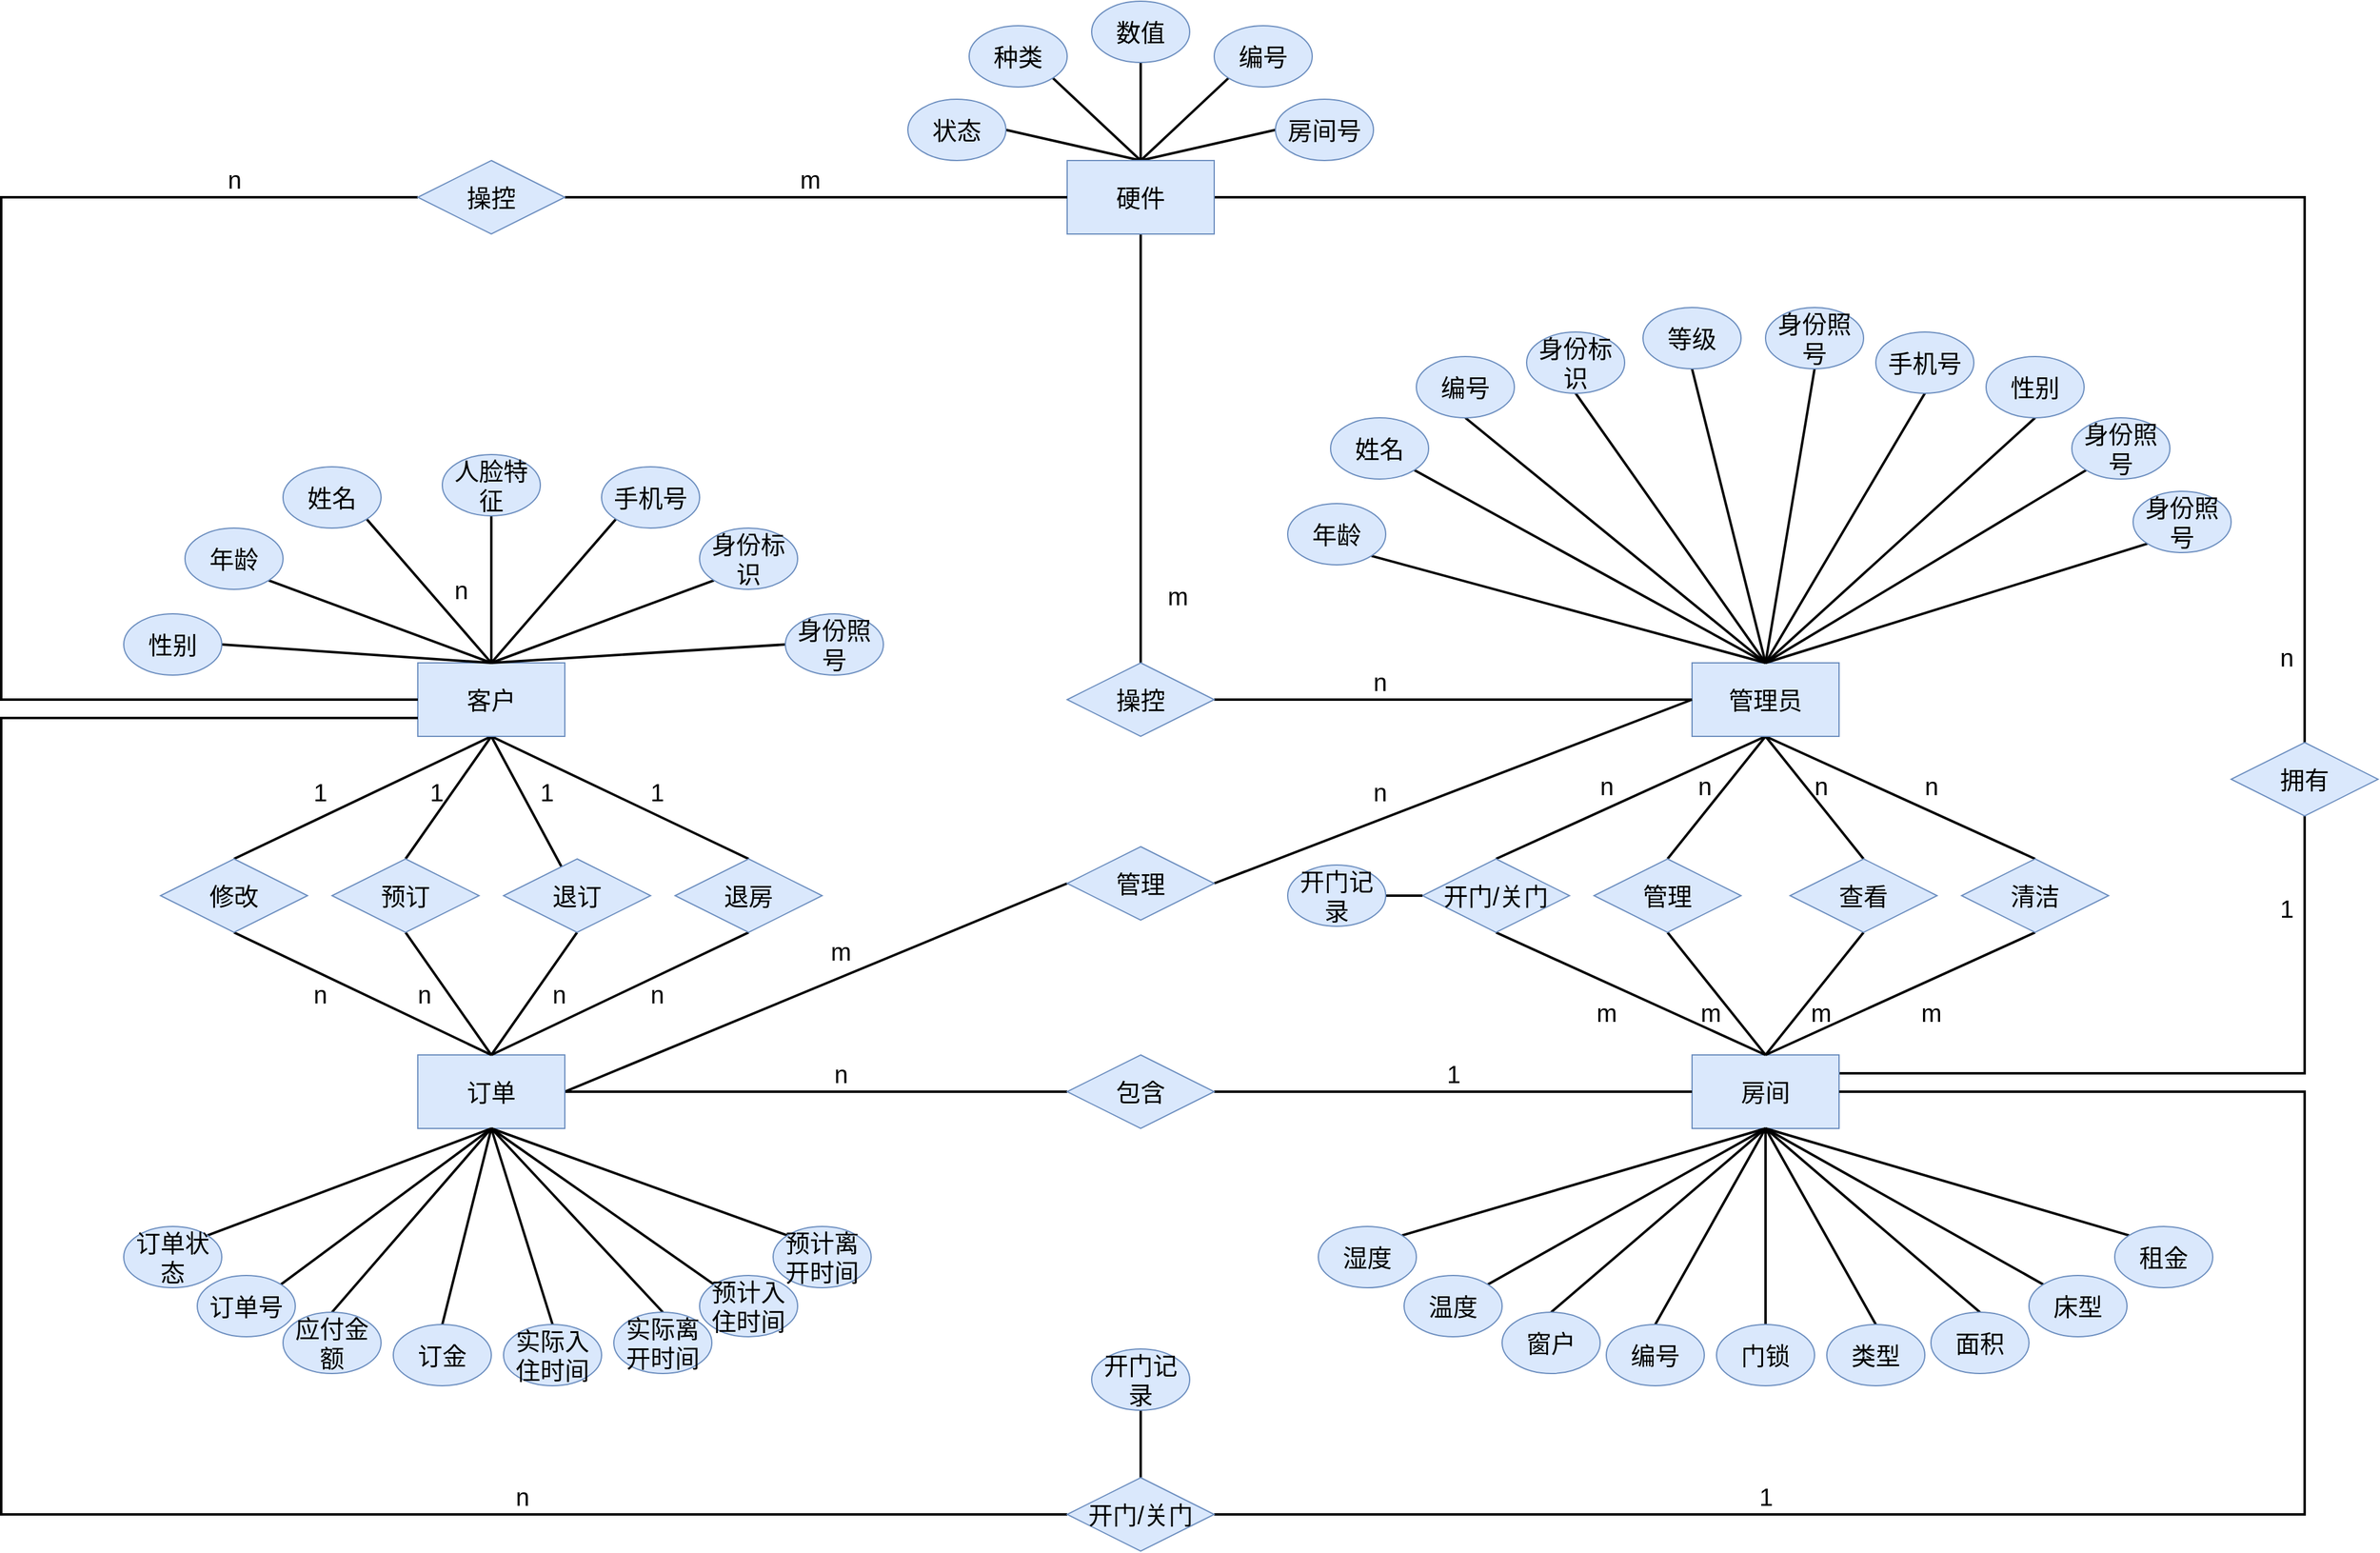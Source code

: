 <mxfile version="14.8.5" type="device"><diagram id="RHbiaUiop1bYBgkqb_Qx" name="Page-1"><mxGraphModel dx="1673" dy="987" grid="1" gridSize="10" guides="1" tooltips="1" connect="1" arrows="1" fold="1" page="1" pageScale="1" pageWidth="2339" pageHeight="3300" math="0" shadow="0"><root><mxCell id="0"/><mxCell id="1" parent="0"/><mxCell id="jXNjeqNvcFbAHxmj4MXC-11" style="rounded=0;orthogonalLoop=1;jettySize=auto;html=1;exitX=0.5;exitY=1;exitDx=0;exitDy=0;startArrow=none;startFill=0;endArrow=none;endFill=0;strokeWidth=2;fontSize=20;" parent="1" source="jXNjeqNvcFbAHxmj4MXC-1" target="jXNjeqNvcFbAHxmj4MXC-6" edge="1"><mxGeometry relative="1" as="geometry"/></mxCell><mxCell id="jXNjeqNvcFbAHxmj4MXC-13" style="rounded=0;orthogonalLoop=1;jettySize=auto;html=1;exitX=0.5;exitY=1;exitDx=0;exitDy=0;entryX=0.5;entryY=0;entryDx=0;entryDy=0;startArrow=none;startFill=0;endArrow=none;endFill=0;strokeWidth=2;fontSize=20;" parent="1" source="jXNjeqNvcFbAHxmj4MXC-1" target="jXNjeqNvcFbAHxmj4MXC-8" edge="1"><mxGeometry relative="1" as="geometry"/></mxCell><mxCell id="jXNjeqNvcFbAHxmj4MXC-14" style="edgeStyle=none;rounded=0;orthogonalLoop=1;jettySize=auto;html=1;exitX=0.5;exitY=1;exitDx=0;exitDy=0;entryX=0.5;entryY=0;entryDx=0;entryDy=0;startArrow=none;startFill=0;endArrow=none;endFill=0;strokeWidth=2;fontSize=20;" parent="1" source="jXNjeqNvcFbAHxmj4MXC-1" target="jXNjeqNvcFbAHxmj4MXC-9" edge="1"><mxGeometry relative="1" as="geometry"/></mxCell><mxCell id="jXNjeqNvcFbAHxmj4MXC-59" style="edgeStyle=none;rounded=0;orthogonalLoop=1;jettySize=auto;html=1;exitX=0.5;exitY=1;exitDx=0;exitDy=0;entryX=0.5;entryY=0;entryDx=0;entryDy=0;fontSize=20;startArrow=none;startFill=0;endArrow=none;endFill=0;strokeWidth=2;" parent="1" source="jXNjeqNvcFbAHxmj4MXC-1" target="jXNjeqNvcFbAHxmj4MXC-58" edge="1"><mxGeometry relative="1" as="geometry"/></mxCell><mxCell id="ClBhQwS-vTygJdcU1Dl9-7" style="edgeStyle=orthogonalEdgeStyle;rounded=0;orthogonalLoop=1;jettySize=auto;html=1;entryX=0.5;entryY=1;entryDx=0;entryDy=0;endArrow=none;endFill=0;strokeWidth=2;" edge="1" parent="1" source="jXNjeqNvcFbAHxmj4MXC-1" target="ClBhQwS-vTygJdcU1Dl9-6"><mxGeometry relative="1" as="geometry"/></mxCell><mxCell id="jXNjeqNvcFbAHxmj4MXC-1" value="客户" style="rounded=0;whiteSpace=wrap;html=1;fillColor=#dae8fc;strokeColor=#6c8ebf;fontSize=20;" parent="1" vertex="1"><mxGeometry x="620" y="970" width="120" height="60" as="geometry"/></mxCell><mxCell id="jXNjeqNvcFbAHxmj4MXC-33" style="edgeStyle=none;rounded=0;orthogonalLoop=1;jettySize=auto;html=1;exitX=1;exitY=0.5;exitDx=0;exitDy=0;entryX=0;entryY=0.5;entryDx=0;entryDy=0;fontSize=20;startArrow=none;startFill=0;endArrow=none;endFill=0;strokeWidth=2;" parent="1" source="jXNjeqNvcFbAHxmj4MXC-2" target="jXNjeqNvcFbAHxmj4MXC-32" edge="1"><mxGeometry relative="1" as="geometry"/></mxCell><mxCell id="jXNjeqNvcFbAHxmj4MXC-40" style="rounded=0;orthogonalLoop=1;jettySize=auto;html=1;exitX=1;exitY=0.5;exitDx=0;exitDy=0;entryX=0;entryY=0.5;entryDx=0;entryDy=0;fontSize=20;startArrow=none;startFill=0;endArrow=none;endFill=0;strokeWidth=2;" parent="1" source="jXNjeqNvcFbAHxmj4MXC-2" target="jXNjeqNvcFbAHxmj4MXC-7" edge="1"><mxGeometry relative="1" as="geometry"/></mxCell><mxCell id="jXNjeqNvcFbAHxmj4MXC-2" value="订单" style="rounded=0;whiteSpace=wrap;html=1;fillColor=#dae8fc;strokeColor=#6c8ebf;fontSize=20;" parent="1" vertex="1"><mxGeometry x="620" y="1290" width="120" height="60" as="geometry"/></mxCell><mxCell id="jXNjeqNvcFbAHxmj4MXC-23" style="edgeStyle=none;rounded=0;orthogonalLoop=1;jettySize=auto;html=1;exitX=0.5;exitY=1;exitDx=0;exitDy=0;entryX=0.5;entryY=0;entryDx=0;entryDy=0;fontSize=20;startArrow=none;startFill=0;endArrow=none;endFill=0;strokeWidth=2;" parent="1" source="jXNjeqNvcFbAHxmj4MXC-4" target="jXNjeqNvcFbAHxmj4MXC-22" edge="1"><mxGeometry relative="1" as="geometry"/></mxCell><mxCell id="jXNjeqNvcFbAHxmj4MXC-28" style="edgeStyle=none;rounded=0;orthogonalLoop=1;jettySize=auto;html=1;exitX=0.5;exitY=1;exitDx=0;exitDy=0;entryX=0.5;entryY=0;entryDx=0;entryDy=0;fontSize=20;startArrow=none;startFill=0;endArrow=none;endFill=0;strokeWidth=2;" parent="1" source="jXNjeqNvcFbAHxmj4MXC-4" target="jXNjeqNvcFbAHxmj4MXC-26" edge="1"><mxGeometry relative="1" as="geometry"/></mxCell><mxCell id="jXNjeqNvcFbAHxmj4MXC-29" style="edgeStyle=none;rounded=0;orthogonalLoop=1;jettySize=auto;html=1;exitX=0.5;exitY=1;exitDx=0;exitDy=0;entryX=0.5;entryY=0;entryDx=0;entryDy=0;fontSize=20;startArrow=none;startFill=0;endArrow=none;endFill=0;strokeWidth=2;" parent="1" source="jXNjeqNvcFbAHxmj4MXC-4" target="jXNjeqNvcFbAHxmj4MXC-27" edge="1"><mxGeometry relative="1" as="geometry"/></mxCell><mxCell id="jXNjeqNvcFbAHxmj4MXC-81" style="edgeStyle=none;rounded=0;orthogonalLoop=1;jettySize=auto;html=1;exitX=0.5;exitY=1;exitDx=0;exitDy=0;entryX=0.5;entryY=0;entryDx=0;entryDy=0;fontSize=20;startArrow=none;startFill=0;endArrow=none;endFill=0;strokeWidth=2;" parent="1" source="jXNjeqNvcFbAHxmj4MXC-4" target="jXNjeqNvcFbAHxmj4MXC-80" edge="1"><mxGeometry relative="1" as="geometry"/></mxCell><mxCell id="jXNjeqNvcFbAHxmj4MXC-4" value="管理员" style="rounded=0;whiteSpace=wrap;html=1;fillColor=#dae8fc;strokeColor=#6c8ebf;fontSize=20;" parent="1" vertex="1"><mxGeometry x="1660" y="970" width="120" height="60" as="geometry"/></mxCell><mxCell id="jXNjeqNvcFbAHxmj4MXC-90" style="edgeStyle=orthogonalEdgeStyle;rounded=0;orthogonalLoop=1;jettySize=auto;html=1;exitX=1;exitY=0.25;exitDx=0;exitDy=0;entryX=0.5;entryY=1;entryDx=0;entryDy=0;fontSize=20;startArrow=none;startFill=0;endArrow=none;endFill=0;strokeWidth=2;" parent="1" source="jXNjeqNvcFbAHxmj4MXC-5" target="jXNjeqNvcFbAHxmj4MXC-36" edge="1"><mxGeometry relative="1" as="geometry"/></mxCell><mxCell id="jXNjeqNvcFbAHxmj4MXC-5" value="房间" style="rounded=0;whiteSpace=wrap;html=1;fillColor=#dae8fc;strokeColor=#6c8ebf;fontSize=20;" parent="1" vertex="1"><mxGeometry x="1660" y="1290" width="120" height="60" as="geometry"/></mxCell><mxCell id="jXNjeqNvcFbAHxmj4MXC-61" style="edgeStyle=none;rounded=0;orthogonalLoop=1;jettySize=auto;html=1;exitX=0.5;exitY=1;exitDx=0;exitDy=0;fontSize=20;startArrow=none;startFill=0;endArrow=none;endFill=0;strokeWidth=2;" parent="1" source="jXNjeqNvcFbAHxmj4MXC-6" edge="1"><mxGeometry relative="1" as="geometry"><mxPoint x="680" y="1290" as="targetPoint"/></mxGeometry></mxCell><mxCell id="jXNjeqNvcFbAHxmj4MXC-6" value="退订" style="rhombus;whiteSpace=wrap;html=1;fillColor=#dae8fc;strokeColor=#6c8ebf;fontSize=20;" parent="1" vertex="1"><mxGeometry x="690" y="1130" width="120" height="60" as="geometry"/></mxCell><mxCell id="jXNjeqNvcFbAHxmj4MXC-18" style="edgeStyle=none;rounded=0;orthogonalLoop=1;jettySize=auto;html=1;exitX=1;exitY=0.5;exitDx=0;exitDy=0;entryX=0;entryY=0.5;entryDx=0;entryDy=0;startArrow=none;startFill=0;endArrow=none;endFill=0;strokeWidth=2;fontSize=20;" parent="1" source="jXNjeqNvcFbAHxmj4MXC-7" target="jXNjeqNvcFbAHxmj4MXC-4" edge="1"><mxGeometry relative="1" as="geometry"/></mxCell><mxCell id="jXNjeqNvcFbAHxmj4MXC-7" value="管理" style="rhombus;whiteSpace=wrap;html=1;fillColor=#dae8fc;strokeColor=#6c8ebf;fontSize=20;" parent="1" vertex="1"><mxGeometry x="1150" y="1120" width="120" height="60" as="geometry"/></mxCell><mxCell id="jXNjeqNvcFbAHxmj4MXC-15" style="edgeStyle=none;rounded=0;orthogonalLoop=1;jettySize=auto;html=1;exitX=0.5;exitY=1;exitDx=0;exitDy=0;entryX=0.5;entryY=0;entryDx=0;entryDy=0;startArrow=none;startFill=0;endArrow=none;endFill=0;strokeWidth=2;fontSize=20;" parent="1" source="jXNjeqNvcFbAHxmj4MXC-8" target="jXNjeqNvcFbAHxmj4MXC-2" edge="1"><mxGeometry relative="1" as="geometry"/></mxCell><mxCell id="jXNjeqNvcFbAHxmj4MXC-8" value="预订" style="rhombus;whiteSpace=wrap;html=1;fillColor=#dae8fc;strokeColor=#6c8ebf;fontSize=20;" parent="1" vertex="1"><mxGeometry x="550" y="1130" width="120" height="60" as="geometry"/></mxCell><mxCell id="jXNjeqNvcFbAHxmj4MXC-16" style="edgeStyle=none;rounded=0;orthogonalLoop=1;jettySize=auto;html=1;exitX=0.5;exitY=1;exitDx=0;exitDy=0;entryX=0.5;entryY=0;entryDx=0;entryDy=0;startArrow=none;startFill=0;endArrow=none;endFill=0;strokeWidth=2;fontSize=20;" parent="1" source="jXNjeqNvcFbAHxmj4MXC-9" target="jXNjeqNvcFbAHxmj4MXC-2" edge="1"><mxGeometry relative="1" as="geometry"/></mxCell><mxCell id="jXNjeqNvcFbAHxmj4MXC-9" value="退房" style="rhombus;whiteSpace=wrap;html=1;fillColor=#dae8fc;strokeColor=#6c8ebf;fontSize=20;" parent="1" vertex="1"><mxGeometry x="830" y="1130" width="120" height="60" as="geometry"/></mxCell><mxCell id="jXNjeqNvcFbAHxmj4MXC-19" value="n" style="text;html=1;align=center;verticalAlign=middle;resizable=0;points=[];autosize=1;strokeColor=none;fontSize=20;" parent="1" vertex="1"><mxGeometry x="1390" y="1060" width="30" height="30" as="geometry"/></mxCell><mxCell id="jXNjeqNvcFbAHxmj4MXC-20" value="m" style="text;html=1;align=center;verticalAlign=middle;resizable=0;points=[];autosize=1;strokeColor=none;fontSize=20;" parent="1" vertex="1"><mxGeometry x="950" y="1190" width="30" height="30" as="geometry"/></mxCell><mxCell id="jXNjeqNvcFbAHxmj4MXC-24" style="edgeStyle=none;rounded=0;orthogonalLoop=1;jettySize=auto;html=1;exitX=0.5;exitY=1;exitDx=0;exitDy=0;entryX=0.5;entryY=0;entryDx=0;entryDy=0;fontSize=20;startArrow=none;startFill=0;endArrow=none;endFill=0;strokeWidth=2;" parent="1" source="jXNjeqNvcFbAHxmj4MXC-22" target="jXNjeqNvcFbAHxmj4MXC-5" edge="1"><mxGeometry relative="1" as="geometry"/></mxCell><mxCell id="jXNjeqNvcFbAHxmj4MXC-22" value="管理" style="rhombus;whiteSpace=wrap;html=1;fillColor=#dae8fc;strokeColor=#6c8ebf;fontSize=20;" parent="1" vertex="1"><mxGeometry x="1580" y="1130" width="120" height="60" as="geometry"/></mxCell><mxCell id="jXNjeqNvcFbAHxmj4MXC-38" style="edgeStyle=elbowEdgeStyle;rounded=0;orthogonalLoop=1;jettySize=auto;html=1;exitX=1;exitY=0.5;exitDx=0;exitDy=0;entryX=0.5;entryY=0;entryDx=0;entryDy=0;fontSize=20;startArrow=none;startFill=0;endArrow=none;endFill=0;strokeWidth=2;" parent="1" source="jXNjeqNvcFbAHxmj4MXC-25" target="jXNjeqNvcFbAHxmj4MXC-36" edge="1"><mxGeometry relative="1" as="geometry"><Array as="points"><mxPoint x="2160" y="940"/><mxPoint x="1990" y="950"/></Array></mxGeometry></mxCell><mxCell id="jXNjeqNvcFbAHxmj4MXC-50" style="edgeStyle=none;rounded=0;orthogonalLoop=1;jettySize=auto;html=1;exitX=0.5;exitY=1;exitDx=0;exitDy=0;entryX=0.5;entryY=0;entryDx=0;entryDy=0;fontSize=20;startArrow=none;startFill=0;endArrow=none;endFill=0;strokeWidth=2;" parent="1" source="jXNjeqNvcFbAHxmj4MXC-25" target="jXNjeqNvcFbAHxmj4MXC-46" edge="1"><mxGeometry relative="1" as="geometry"/></mxCell><mxCell id="jXNjeqNvcFbAHxmj4MXC-110" style="edgeStyle=orthogonalEdgeStyle;rounded=0;orthogonalLoop=1;jettySize=auto;html=1;exitX=0.5;exitY=0;exitDx=0;exitDy=0;fontSize=20;startArrow=none;startFill=0;endArrow=none;endFill=0;strokeWidth=2;" parent="1" source="jXNjeqNvcFbAHxmj4MXC-25" target="jXNjeqNvcFbAHxmj4MXC-107" edge="1"><mxGeometry relative="1" as="geometry"/></mxCell><mxCell id="jXNjeqNvcFbAHxmj4MXC-111" style="rounded=0;orthogonalLoop=1;jettySize=auto;html=1;exitX=0.5;exitY=0;exitDx=0;exitDy=0;entryX=1;entryY=1;entryDx=0;entryDy=0;fontSize=20;startArrow=none;startFill=0;endArrow=none;endFill=0;strokeWidth=2;" parent="1" source="jXNjeqNvcFbAHxmj4MXC-25" target="jXNjeqNvcFbAHxmj4MXC-106" edge="1"><mxGeometry relative="1" as="geometry"/></mxCell><mxCell id="jXNjeqNvcFbAHxmj4MXC-114" style="edgeStyle=none;rounded=0;orthogonalLoop=1;jettySize=auto;html=1;exitX=0.5;exitY=0;exitDx=0;exitDy=0;entryX=0;entryY=1;entryDx=0;entryDy=0;fontSize=20;startArrow=none;startFill=0;endArrow=none;endFill=0;strokeWidth=2;" parent="1" source="jXNjeqNvcFbAHxmj4MXC-25" target="jXNjeqNvcFbAHxmj4MXC-108" edge="1"><mxGeometry relative="1" as="geometry"/></mxCell><mxCell id="jXNjeqNvcFbAHxmj4MXC-116" style="edgeStyle=none;rounded=0;orthogonalLoop=1;jettySize=auto;html=1;exitX=0.5;exitY=0;exitDx=0;exitDy=0;entryX=0;entryY=0.5;entryDx=0;entryDy=0;fontSize=20;startArrow=none;startFill=0;endArrow=none;endFill=0;strokeWidth=2;" parent="1" source="jXNjeqNvcFbAHxmj4MXC-25" target="jXNjeqNvcFbAHxmj4MXC-109" edge="1"><mxGeometry relative="1" as="geometry"/></mxCell><mxCell id="jXNjeqNvcFbAHxmj4MXC-117" style="edgeStyle=none;rounded=0;orthogonalLoop=1;jettySize=auto;html=1;exitX=0.5;exitY=0;exitDx=0;exitDy=0;entryX=1;entryY=0.5;entryDx=0;entryDy=0;fontSize=20;startArrow=none;startFill=0;endArrow=none;endFill=0;strokeWidth=2;" parent="1" source="jXNjeqNvcFbAHxmj4MXC-25" target="jXNjeqNvcFbAHxmj4MXC-105" edge="1"><mxGeometry relative="1" as="geometry"/></mxCell><mxCell id="jXNjeqNvcFbAHxmj4MXC-25" value="硬件" style="rounded=0;whiteSpace=wrap;html=1;fillColor=#dae8fc;strokeColor=#6c8ebf;fontSize=20;" parent="1" vertex="1"><mxGeometry x="1150" y="560" width="120" height="60" as="geometry"/></mxCell><mxCell id="jXNjeqNvcFbAHxmj4MXC-82" style="edgeStyle=none;rounded=0;orthogonalLoop=1;jettySize=auto;html=1;exitX=0.5;exitY=1;exitDx=0;exitDy=0;entryX=0.5;entryY=0;entryDx=0;entryDy=0;fontSize=20;startArrow=none;startFill=0;endArrow=none;endFill=0;strokeWidth=2;" parent="1" source="jXNjeqNvcFbAHxmj4MXC-26" target="jXNjeqNvcFbAHxmj4MXC-5" edge="1"><mxGeometry relative="1" as="geometry"/></mxCell><mxCell id="jXNjeqNvcFbAHxmj4MXC-26" value="开门/关门" style="rhombus;whiteSpace=wrap;html=1;fillColor=#dae8fc;strokeColor=#6c8ebf;fontSize=20;" parent="1" vertex="1"><mxGeometry x="1440" y="1130" width="120" height="60" as="geometry"/></mxCell><mxCell id="jXNjeqNvcFbAHxmj4MXC-31" style="edgeStyle=none;rounded=0;orthogonalLoop=1;jettySize=auto;html=1;exitX=0.5;exitY=1;exitDx=0;exitDy=0;entryX=0.5;entryY=0;entryDx=0;entryDy=0;fontSize=20;startArrow=none;startFill=0;endArrow=none;endFill=0;strokeWidth=2;" parent="1" source="jXNjeqNvcFbAHxmj4MXC-27" target="jXNjeqNvcFbAHxmj4MXC-5" edge="1"><mxGeometry relative="1" as="geometry"/></mxCell><mxCell id="jXNjeqNvcFbAHxmj4MXC-27" value="查看" style="rhombus;whiteSpace=wrap;html=1;fillColor=#dae8fc;strokeColor=#6c8ebf;fontSize=20;" parent="1" vertex="1"><mxGeometry x="1740" y="1130" width="120" height="60" as="geometry"/></mxCell><mxCell id="jXNjeqNvcFbAHxmj4MXC-34" style="edgeStyle=none;rounded=0;orthogonalLoop=1;jettySize=auto;html=1;exitX=1;exitY=0.5;exitDx=0;exitDy=0;entryX=0;entryY=0.5;entryDx=0;entryDy=0;fontSize=20;startArrow=none;startFill=0;endArrow=none;endFill=0;strokeWidth=2;" parent="1" source="jXNjeqNvcFbAHxmj4MXC-32" target="jXNjeqNvcFbAHxmj4MXC-5" edge="1"><mxGeometry relative="1" as="geometry"/></mxCell><mxCell id="jXNjeqNvcFbAHxmj4MXC-32" value="包含" style="rhombus;whiteSpace=wrap;html=1;fillColor=#dae8fc;strokeColor=#6c8ebf;fontSize=20;" parent="1" vertex="1"><mxGeometry x="1150" y="1290" width="120" height="60" as="geometry"/></mxCell><mxCell id="jXNjeqNvcFbAHxmj4MXC-36" value="拥有" style="rhombus;whiteSpace=wrap;html=1;fillColor=#dae8fc;strokeColor=#6c8ebf;fontSize=20;" parent="1" vertex="1"><mxGeometry x="2100" y="1035" width="120" height="60" as="geometry"/></mxCell><mxCell id="jXNjeqNvcFbAHxmj4MXC-42" value="1" style="text;html=1;align=center;verticalAlign=middle;resizable=0;points=[];autosize=1;strokeColor=none;fontSize=20;" parent="1" vertex="1"><mxGeometry x="2130" y="1155" width="30" height="30" as="geometry"/></mxCell><mxCell id="jXNjeqNvcFbAHxmj4MXC-45" value="n" style="text;html=1;align=center;verticalAlign=middle;resizable=0;points=[];autosize=1;strokeColor=none;fontSize=20;" parent="1" vertex="1"><mxGeometry x="2130" y="950" width="30" height="30" as="geometry"/></mxCell><mxCell id="jXNjeqNvcFbAHxmj4MXC-51" style="edgeStyle=none;rounded=0;orthogonalLoop=1;jettySize=auto;html=1;exitX=1;exitY=0.5;exitDx=0;exitDy=0;fontSize=20;startArrow=none;startFill=0;endArrow=none;endFill=0;strokeWidth=2;" parent="1" source="jXNjeqNvcFbAHxmj4MXC-46" target="jXNjeqNvcFbAHxmj4MXC-4" edge="1"><mxGeometry relative="1" as="geometry"/></mxCell><mxCell id="jXNjeqNvcFbAHxmj4MXC-46" value="操控" style="rhombus;whiteSpace=wrap;html=1;fillColor=#dae8fc;strokeColor=#6c8ebf;fontSize=20;" parent="1" vertex="1"><mxGeometry x="1150" y="970" width="120" height="60" as="geometry"/></mxCell><mxCell id="jXNjeqNvcFbAHxmj4MXC-49" style="edgeStyle=none;rounded=0;orthogonalLoop=1;jettySize=auto;html=1;exitX=1;exitY=0.5;exitDx=0;exitDy=0;fontSize=20;startArrow=none;startFill=0;endArrow=none;endFill=0;strokeWidth=2;" parent="1" source="jXNjeqNvcFbAHxmj4MXC-47" target="jXNjeqNvcFbAHxmj4MXC-25" edge="1"><mxGeometry relative="1" as="geometry"/></mxCell><mxCell id="ClBhQwS-vTygJdcU1Dl9-3" style="edgeStyle=orthogonalEdgeStyle;rounded=0;orthogonalLoop=1;jettySize=auto;html=1;exitX=0;exitY=0.5;exitDx=0;exitDy=0;entryX=0;entryY=0.5;entryDx=0;entryDy=0;endArrow=none;endFill=0;strokeWidth=2;" edge="1" parent="1" source="jXNjeqNvcFbAHxmj4MXC-47" target="jXNjeqNvcFbAHxmj4MXC-1"><mxGeometry relative="1" as="geometry"><Array as="points"><mxPoint x="280" y="590"/><mxPoint x="280" y="1000"/></Array></mxGeometry></mxCell><mxCell id="jXNjeqNvcFbAHxmj4MXC-47" value="操控" style="rhombus;whiteSpace=wrap;html=1;fillColor=#dae8fc;strokeColor=#6c8ebf;fontSize=20;" parent="1" vertex="1"><mxGeometry x="620" y="560" width="120" height="60" as="geometry"/></mxCell><mxCell id="jXNjeqNvcFbAHxmj4MXC-52" value="n" style="text;html=1;align=center;verticalAlign=middle;resizable=0;points=[];autosize=1;strokeColor=none;fontSize=20;" parent="1" vertex="1"><mxGeometry x="640" y="895" width="30" height="30" as="geometry"/></mxCell><mxCell id="jXNjeqNvcFbAHxmj4MXC-53" value="m" style="text;html=1;align=center;verticalAlign=middle;resizable=0;points=[];autosize=1;strokeColor=none;fontSize=20;" parent="1" vertex="1"><mxGeometry x="925" y="560" width="30" height="30" as="geometry"/></mxCell><mxCell id="jXNjeqNvcFbAHxmj4MXC-55" value="n" style="text;html=1;align=center;verticalAlign=middle;resizable=0;points=[];autosize=1;strokeColor=none;fontSize=20;" parent="1" vertex="1"><mxGeometry x="1390" y="970" width="30" height="30" as="geometry"/></mxCell><mxCell id="jXNjeqNvcFbAHxmj4MXC-56" value="m" style="text;html=1;align=center;verticalAlign=middle;resizable=0;points=[];autosize=1;strokeColor=none;fontSize=20;" parent="1" vertex="1"><mxGeometry x="1225" y="900" width="30" height="30" as="geometry"/></mxCell><mxCell id="jXNjeqNvcFbAHxmj4MXC-57" value="1" style="text;html=1;align=center;verticalAlign=middle;resizable=0;points=[];autosize=1;strokeColor=none;fontSize=20;" parent="1" vertex="1"><mxGeometry x="525" y="1060" width="30" height="30" as="geometry"/></mxCell><mxCell id="jXNjeqNvcFbAHxmj4MXC-60" style="edgeStyle=none;rounded=0;orthogonalLoop=1;jettySize=auto;html=1;exitX=0.5;exitY=1;exitDx=0;exitDy=0;entryX=0.5;entryY=0;entryDx=0;entryDy=0;fontSize=20;startArrow=none;startFill=0;endArrow=none;endFill=0;strokeWidth=2;" parent="1" source="jXNjeqNvcFbAHxmj4MXC-58" target="jXNjeqNvcFbAHxmj4MXC-2" edge="1"><mxGeometry relative="1" as="geometry"/></mxCell><mxCell id="jXNjeqNvcFbAHxmj4MXC-58" value="修改" style="rhombus;whiteSpace=wrap;html=1;fillColor=#dae8fc;strokeColor=#6c8ebf;fontSize=20;" parent="1" vertex="1"><mxGeometry x="410" y="1130" width="120" height="60" as="geometry"/></mxCell><mxCell id="jXNjeqNvcFbAHxmj4MXC-63" value="n" style="text;html=1;align=center;verticalAlign=middle;resizable=0;points=[];autosize=1;strokeColor=none;fontSize=20;" parent="1" vertex="1"><mxGeometry x="525" y="1225" width="30" height="30" as="geometry"/></mxCell><mxCell id="jXNjeqNvcFbAHxmj4MXC-64" value="1" style="text;html=1;align=center;verticalAlign=middle;resizable=0;points=[];autosize=1;strokeColor=none;fontSize=20;" parent="1" vertex="1"><mxGeometry x="800" y="1060" width="30" height="30" as="geometry"/></mxCell><mxCell id="jXNjeqNvcFbAHxmj4MXC-65" value="1" style="text;html=1;align=center;verticalAlign=middle;resizable=0;points=[];autosize=1;strokeColor=none;fontSize=20;" parent="1" vertex="1"><mxGeometry x="620" y="1060" width="30" height="30" as="geometry"/></mxCell><mxCell id="jXNjeqNvcFbAHxmj4MXC-66" value="1" style="text;html=1;align=center;verticalAlign=middle;resizable=0;points=[];autosize=1;strokeColor=none;fontSize=20;" parent="1" vertex="1"><mxGeometry x="710" y="1060" width="30" height="30" as="geometry"/></mxCell><mxCell id="jXNjeqNvcFbAHxmj4MXC-67" value="n" style="text;html=1;align=center;verticalAlign=middle;resizable=0;points=[];autosize=1;strokeColor=none;fontSize=20;" parent="1" vertex="1"><mxGeometry x="610" y="1225" width="30" height="30" as="geometry"/></mxCell><mxCell id="jXNjeqNvcFbAHxmj4MXC-68" value="n" style="text;html=1;align=center;verticalAlign=middle;resizable=0;points=[];autosize=1;strokeColor=none;fontSize=20;" parent="1" vertex="1"><mxGeometry x="720" y="1225" width="30" height="30" as="geometry"/></mxCell><mxCell id="jXNjeqNvcFbAHxmj4MXC-69" value="n" style="text;html=1;align=center;verticalAlign=middle;resizable=0;points=[];autosize=1;strokeColor=none;fontSize=20;" parent="1" vertex="1"><mxGeometry x="800" y="1225" width="30" height="30" as="geometry"/></mxCell><mxCell id="jXNjeqNvcFbAHxmj4MXC-70" value="n" style="text;html=1;align=center;verticalAlign=middle;resizable=0;points=[];autosize=1;strokeColor=none;fontSize=20;" parent="1" vertex="1"><mxGeometry x="950" y="1290" width="30" height="30" as="geometry"/></mxCell><mxCell id="jXNjeqNvcFbAHxmj4MXC-71" value="1" style="text;html=1;align=center;verticalAlign=middle;resizable=0;points=[];autosize=1;strokeColor=none;fontSize=20;" parent="1" vertex="1"><mxGeometry x="1450" y="1290" width="30" height="30" as="geometry"/></mxCell><mxCell id="jXNjeqNvcFbAHxmj4MXC-83" style="edgeStyle=none;rounded=0;orthogonalLoop=1;jettySize=auto;html=1;exitX=0.5;exitY=1;exitDx=0;exitDy=0;entryX=0.5;entryY=0;entryDx=0;entryDy=0;fontSize=20;startArrow=none;startFill=0;endArrow=none;endFill=0;strokeWidth=2;" parent="1" source="jXNjeqNvcFbAHxmj4MXC-80" target="jXNjeqNvcFbAHxmj4MXC-5" edge="1"><mxGeometry relative="1" as="geometry"/></mxCell><mxCell id="jXNjeqNvcFbAHxmj4MXC-80" value="清洁" style="rhombus;whiteSpace=wrap;html=1;fillColor=#dae8fc;strokeColor=#6c8ebf;fontSize=20;" parent="1" vertex="1"><mxGeometry x="1880" y="1130" width="120" height="60" as="geometry"/></mxCell><mxCell id="jXNjeqNvcFbAHxmj4MXC-185" style="edgeStyle=none;rounded=0;orthogonalLoop=1;jettySize=auto;html=1;exitX=0.5;exitY=0;exitDx=0;exitDy=0;entryX=0.5;entryY=1;entryDx=0;entryDy=0;fontSize=20;startArrow=none;startFill=0;endArrow=none;endFill=0;strokeWidth=2;" parent="1" source="jXNjeqNvcFbAHxmj4MXC-86" target="jXNjeqNvcFbAHxmj4MXC-184" edge="1"><mxGeometry relative="1" as="geometry"/></mxCell><mxCell id="ClBhQwS-vTygJdcU1Dl9-2" style="edgeStyle=orthogonalEdgeStyle;rounded=0;orthogonalLoop=1;jettySize=auto;html=1;exitX=0;exitY=0.5;exitDx=0;exitDy=0;entryX=0;entryY=0.75;entryDx=0;entryDy=0;strokeWidth=2;endArrow=none;endFill=0;" edge="1" parent="1" source="jXNjeqNvcFbAHxmj4MXC-86" target="jXNjeqNvcFbAHxmj4MXC-1"><mxGeometry relative="1" as="geometry"><Array as="points"><mxPoint x="280" y="1665"/><mxPoint x="280" y="1015"/></Array></mxGeometry></mxCell><mxCell id="ClBhQwS-vTygJdcU1Dl9-8" style="edgeStyle=orthogonalEdgeStyle;rounded=0;orthogonalLoop=1;jettySize=auto;html=1;exitX=1;exitY=0.5;exitDx=0;exitDy=0;entryX=1;entryY=0.5;entryDx=0;entryDy=0;endArrow=none;endFill=0;strokeWidth=2;" edge="1" parent="1" source="jXNjeqNvcFbAHxmj4MXC-86" target="jXNjeqNvcFbAHxmj4MXC-5"><mxGeometry relative="1" as="geometry"><Array as="points"><mxPoint x="2160" y="1665"/><mxPoint x="2160" y="1320"/></Array></mxGeometry></mxCell><mxCell id="jXNjeqNvcFbAHxmj4MXC-86" value="开门/关门" style="rhombus;whiteSpace=wrap;html=1;fillColor=#dae8fc;strokeColor=#6c8ebf;fontSize=20;" parent="1" vertex="1"><mxGeometry x="1150" y="1635" width="120" height="60" as="geometry"/></mxCell><mxCell id="jXNjeqNvcFbAHxmj4MXC-92" value="n" style="text;html=1;align=center;verticalAlign=middle;resizable=0;points=[];autosize=1;strokeColor=none;fontSize=20;" parent="1" vertex="1"><mxGeometry x="690" y="1635" width="30" height="30" as="geometry"/></mxCell><mxCell id="jXNjeqNvcFbAHxmj4MXC-93" value="1" style="text;html=1;align=center;verticalAlign=middle;resizable=0;points=[];autosize=1;strokeColor=none;fontSize=20;" parent="1" vertex="1"><mxGeometry x="1705" y="1635" width="30" height="30" as="geometry"/></mxCell><mxCell id="jXNjeqNvcFbAHxmj4MXC-94" value="n" style="text;html=1;align=center;verticalAlign=middle;resizable=0;points=[];autosize=1;strokeColor=none;fontSize=20;" parent="1" vertex="1"><mxGeometry x="1575" y="1055" width="30" height="30" as="geometry"/></mxCell><mxCell id="jXNjeqNvcFbAHxmj4MXC-95" value="m" style="text;html=1;align=center;verticalAlign=middle;resizable=0;points=[];autosize=1;strokeColor=none;fontSize=20;" parent="1" vertex="1"><mxGeometry x="1575" y="1240" width="30" height="30" as="geometry"/></mxCell><mxCell id="jXNjeqNvcFbAHxmj4MXC-96" value="n" style="text;html=1;align=center;verticalAlign=middle;resizable=0;points=[];autosize=1;strokeColor=none;fontSize=20;" parent="1" vertex="1"><mxGeometry x="1655" y="1055" width="30" height="30" as="geometry"/></mxCell><mxCell id="jXNjeqNvcFbAHxmj4MXC-97" value="m" style="text;html=1;align=center;verticalAlign=middle;resizable=0;points=[];autosize=1;strokeColor=none;fontSize=20;" parent="1" vertex="1"><mxGeometry x="1660" y="1240" width="30" height="30" as="geometry"/></mxCell><mxCell id="jXNjeqNvcFbAHxmj4MXC-98" value="m" style="text;html=1;align=center;verticalAlign=middle;resizable=0;points=[];autosize=1;strokeColor=none;fontSize=20;" parent="1" vertex="1"><mxGeometry x="1750" y="1240" width="30" height="30" as="geometry"/></mxCell><mxCell id="jXNjeqNvcFbAHxmj4MXC-100" value="m" style="text;html=1;align=center;verticalAlign=middle;resizable=0;points=[];autosize=1;strokeColor=none;fontSize=20;" parent="1" vertex="1"><mxGeometry x="1840" y="1240" width="30" height="30" as="geometry"/></mxCell><mxCell id="jXNjeqNvcFbAHxmj4MXC-101" value="n" style="text;html=1;align=center;verticalAlign=middle;resizable=0;points=[];autosize=1;strokeColor=none;fontSize=20;" parent="1" vertex="1"><mxGeometry x="1750" y="1055" width="30" height="30" as="geometry"/></mxCell><mxCell id="jXNjeqNvcFbAHxmj4MXC-102" value="n" style="text;html=1;align=center;verticalAlign=middle;resizable=0;points=[];autosize=1;strokeColor=none;fontSize=20;" parent="1" vertex="1"><mxGeometry x="1840" y="1055" width="30" height="30" as="geometry"/></mxCell><mxCell id="jXNjeqNvcFbAHxmj4MXC-167" style="edgeStyle=none;rounded=0;orthogonalLoop=1;jettySize=auto;html=1;exitX=1;exitY=0;exitDx=0;exitDy=0;entryX=0.5;entryY=1;entryDx=0;entryDy=0;fontSize=20;startArrow=none;startFill=0;endArrow=none;endFill=0;strokeWidth=2;" parent="1" source="jXNjeqNvcFbAHxmj4MXC-103" target="jXNjeqNvcFbAHxmj4MXC-5" edge="1"><mxGeometry relative="1" as="geometry"/></mxCell><mxCell id="jXNjeqNvcFbAHxmj4MXC-103" value="温度" style="ellipse;whiteSpace=wrap;html=1;fontSize=20;fillColor=#dae8fc;strokeColor=#6c8ebf;" parent="1" vertex="1"><mxGeometry x="1425" y="1470" width="80" height="50" as="geometry"/></mxCell><mxCell id="jXNjeqNvcFbAHxmj4MXC-171" style="edgeStyle=none;rounded=0;orthogonalLoop=1;jettySize=auto;html=1;exitX=1;exitY=0;exitDx=0;exitDy=0;entryX=0.5;entryY=1;entryDx=0;entryDy=0;fontSize=20;startArrow=none;startFill=0;endArrow=none;endFill=0;strokeWidth=2;" parent="1" source="jXNjeqNvcFbAHxmj4MXC-104" target="jXNjeqNvcFbAHxmj4MXC-5" edge="1"><mxGeometry relative="1" as="geometry"/></mxCell><mxCell id="jXNjeqNvcFbAHxmj4MXC-104" value="湿度" style="ellipse;whiteSpace=wrap;html=1;fontSize=20;fillColor=#dae8fc;strokeColor=#6c8ebf;" parent="1" vertex="1"><mxGeometry x="1355" y="1430" width="80" height="50" as="geometry"/></mxCell><mxCell id="jXNjeqNvcFbAHxmj4MXC-105" value="状态" style="ellipse;whiteSpace=wrap;html=1;fontSize=20;fillColor=#dae8fc;strokeColor=#6c8ebf;" parent="1" vertex="1"><mxGeometry x="1020" y="510" width="80" height="50" as="geometry"/></mxCell><mxCell id="jXNjeqNvcFbAHxmj4MXC-106" value="种类" style="ellipse;whiteSpace=wrap;html=1;fontSize=20;fillColor=#dae8fc;strokeColor=#6c8ebf;" parent="1" vertex="1"><mxGeometry x="1070" y="450" width="80" height="50" as="geometry"/></mxCell><mxCell id="jXNjeqNvcFbAHxmj4MXC-107" value="数值" style="ellipse;whiteSpace=wrap;html=1;fontSize=20;fillColor=#dae8fc;strokeColor=#6c8ebf;" parent="1" vertex="1"><mxGeometry x="1170" y="430" width="80" height="50" as="geometry"/></mxCell><mxCell id="jXNjeqNvcFbAHxmj4MXC-108" value="编号" style="ellipse;whiteSpace=wrap;html=1;fontSize=20;fillColor=#dae8fc;strokeColor=#6c8ebf;" parent="1" vertex="1"><mxGeometry x="1270" y="450" width="80" height="50" as="geometry"/></mxCell><mxCell id="jXNjeqNvcFbAHxmj4MXC-109" value="房间号" style="ellipse;whiteSpace=wrap;html=1;fontSize=20;fillColor=#dae8fc;strokeColor=#6c8ebf;" parent="1" vertex="1"><mxGeometry x="1320" y="510" width="80" height="50" as="geometry"/></mxCell><mxCell id="jXNjeqNvcFbAHxmj4MXC-115" style="edgeStyle=none;rounded=0;orthogonalLoop=1;jettySize=auto;html=1;exitX=0.75;exitY=0;exitDx=0;exitDy=0;fontSize=20;startArrow=none;startFill=0;endArrow=none;endFill=0;strokeWidth=2;" parent="1" source="jXNjeqNvcFbAHxmj4MXC-25" target="jXNjeqNvcFbAHxmj4MXC-25" edge="1"><mxGeometry relative="1" as="geometry"/></mxCell><mxCell id="jXNjeqNvcFbAHxmj4MXC-196" style="edgeStyle=none;rounded=0;orthogonalLoop=1;jettySize=auto;html=1;exitX=0.5;exitY=1;exitDx=0;exitDy=0;entryX=0.5;entryY=0;entryDx=0;entryDy=0;fontSize=20;startArrow=none;startFill=0;endArrow=none;endFill=0;strokeWidth=2;" parent="1" source="jXNjeqNvcFbAHxmj4MXC-118" target="jXNjeqNvcFbAHxmj4MXC-4" edge="1"><mxGeometry relative="1" as="geometry"/></mxCell><mxCell id="jXNjeqNvcFbAHxmj4MXC-118" value="编号" style="ellipse;whiteSpace=wrap;html=1;fontSize=20;fillColor=#dae8fc;strokeColor=#6c8ebf;" parent="1" vertex="1"><mxGeometry x="1435" y="720" width="80" height="50" as="geometry"/></mxCell><mxCell id="jXNjeqNvcFbAHxmj4MXC-194" style="edgeStyle=none;rounded=0;orthogonalLoop=1;jettySize=auto;html=1;exitX=0.5;exitY=1;exitDx=0;exitDy=0;entryX=0.5;entryY=0;entryDx=0;entryDy=0;fontSize=20;startArrow=none;startFill=0;endArrow=none;endFill=0;strokeWidth=2;" parent="1" source="jXNjeqNvcFbAHxmj4MXC-119" target="jXNjeqNvcFbAHxmj4MXC-4" edge="1"><mxGeometry relative="1" as="geometry"/></mxCell><mxCell id="jXNjeqNvcFbAHxmj4MXC-119" value="身份标识" style="ellipse;whiteSpace=wrap;html=1;fontSize=20;fillColor=#dae8fc;strokeColor=#6c8ebf;" parent="1" vertex="1"><mxGeometry x="1525" y="700" width="80" height="50" as="geometry"/></mxCell><mxCell id="jXNjeqNvcFbAHxmj4MXC-191" style="edgeStyle=none;rounded=0;orthogonalLoop=1;jettySize=auto;html=1;exitX=0.5;exitY=1;exitDx=0;exitDy=0;entryX=0.5;entryY=0;entryDx=0;entryDy=0;fontSize=20;startArrow=none;startFill=0;endArrow=none;endFill=0;strokeWidth=2;" parent="1" source="jXNjeqNvcFbAHxmj4MXC-120" target="jXNjeqNvcFbAHxmj4MXC-4" edge="1"><mxGeometry relative="1" as="geometry"/></mxCell><mxCell id="jXNjeqNvcFbAHxmj4MXC-120" value="等级" style="ellipse;whiteSpace=wrap;html=1;fontSize=20;fillColor=#dae8fc;strokeColor=#6c8ebf;" parent="1" vertex="1"><mxGeometry x="1620" y="680" width="80" height="50" as="geometry"/></mxCell><mxCell id="jXNjeqNvcFbAHxmj4MXC-197" style="edgeStyle=none;rounded=0;orthogonalLoop=1;jettySize=auto;html=1;exitX=1;exitY=1;exitDx=0;exitDy=0;entryX=0.5;entryY=0;entryDx=0;entryDy=0;fontSize=20;startArrow=none;startFill=0;endArrow=none;endFill=0;strokeWidth=2;" parent="1" source="jXNjeqNvcFbAHxmj4MXC-121" target="jXNjeqNvcFbAHxmj4MXC-4" edge="1"><mxGeometry relative="1" as="geometry"/></mxCell><mxCell id="jXNjeqNvcFbAHxmj4MXC-121" value="姓名" style="ellipse;whiteSpace=wrap;html=1;fontSize=20;fillColor=#dae8fc;strokeColor=#6c8ebf;" parent="1" vertex="1"><mxGeometry x="1365" y="770" width="80" height="50" as="geometry"/></mxCell><mxCell id="jXNjeqNvcFbAHxmj4MXC-195" style="edgeStyle=none;rounded=0;orthogonalLoop=1;jettySize=auto;html=1;exitX=0.5;exitY=1;exitDx=0;exitDy=0;entryX=0.5;entryY=0;entryDx=0;entryDy=0;fontSize=20;startArrow=none;startFill=0;endArrow=none;endFill=0;strokeWidth=2;" parent="1" source="jXNjeqNvcFbAHxmj4MXC-122" target="jXNjeqNvcFbAHxmj4MXC-4" edge="1"><mxGeometry relative="1" as="geometry"/></mxCell><mxCell id="jXNjeqNvcFbAHxmj4MXC-122" value="性别" style="ellipse;whiteSpace=wrap;html=1;fontSize=20;fillColor=#dae8fc;strokeColor=#6c8ebf;" parent="1" vertex="1"><mxGeometry x="1900" y="720" width="80" height="50" as="geometry"/></mxCell><mxCell id="jXNjeqNvcFbAHxmj4MXC-198" style="edgeStyle=none;rounded=0;orthogonalLoop=1;jettySize=auto;html=1;exitX=0;exitY=1;exitDx=0;exitDy=0;entryX=0.5;entryY=0;entryDx=0;entryDy=0;fontSize=20;startArrow=none;startFill=0;endArrow=none;endFill=0;strokeWidth=2;" parent="1" source="jXNjeqNvcFbAHxmj4MXC-123" target="jXNjeqNvcFbAHxmj4MXC-4" edge="1"><mxGeometry relative="1" as="geometry"/></mxCell><mxCell id="jXNjeqNvcFbAHxmj4MXC-123" value="身份照号" style="ellipse;whiteSpace=wrap;html=1;fontSize=20;fillColor=#dae8fc;strokeColor=#6c8ebf;" parent="1" vertex="1"><mxGeometry x="1970" y="770" width="80" height="50" as="geometry"/></mxCell><mxCell id="jXNjeqNvcFbAHxmj4MXC-200" style="edgeStyle=none;rounded=0;orthogonalLoop=1;jettySize=auto;html=1;exitX=1;exitY=1;exitDx=0;exitDy=0;entryX=0.5;entryY=0;entryDx=0;entryDy=0;fontSize=20;startArrow=none;startFill=0;endArrow=none;endFill=0;strokeWidth=2;" parent="1" source="jXNjeqNvcFbAHxmj4MXC-124" target="jXNjeqNvcFbAHxmj4MXC-4" edge="1"><mxGeometry relative="1" as="geometry"/></mxCell><mxCell id="jXNjeqNvcFbAHxmj4MXC-124" value="年龄" style="ellipse;whiteSpace=wrap;html=1;fontSize=20;fillColor=#dae8fc;strokeColor=#6c8ebf;" parent="1" vertex="1"><mxGeometry x="1330" y="840" width="80" height="50" as="geometry"/></mxCell><mxCell id="jXNjeqNvcFbAHxmj4MXC-192" style="edgeStyle=none;rounded=0;orthogonalLoop=1;jettySize=auto;html=1;exitX=0.5;exitY=1;exitDx=0;exitDy=0;entryX=0.5;entryY=0;entryDx=0;entryDy=0;fontSize=20;startArrow=none;startFill=0;endArrow=none;endFill=0;strokeWidth=2;" parent="1" source="jXNjeqNvcFbAHxmj4MXC-125" target="jXNjeqNvcFbAHxmj4MXC-4" edge="1"><mxGeometry relative="1" as="geometry"/></mxCell><mxCell id="jXNjeqNvcFbAHxmj4MXC-125" value="手机号" style="ellipse;whiteSpace=wrap;html=1;fontSize=20;fillColor=#dae8fc;strokeColor=#6c8ebf;" parent="1" vertex="1"><mxGeometry x="1810" y="700" width="80" height="50" as="geometry"/></mxCell><mxCell id="jXNjeqNvcFbAHxmj4MXC-140" style="edgeStyle=none;rounded=0;orthogonalLoop=1;jettySize=auto;html=1;exitX=0;exitY=1;exitDx=0;exitDy=0;fontSize=20;startArrow=none;startFill=0;endArrow=none;endFill=0;strokeWidth=2;entryX=0.5;entryY=0;entryDx=0;entryDy=0;" parent="1" source="jXNjeqNvcFbAHxmj4MXC-128" target="jXNjeqNvcFbAHxmj4MXC-1" edge="1"><mxGeometry relative="1" as="geometry"><mxPoint x="790.0" y="970" as="targetPoint"/></mxGeometry></mxCell><mxCell id="jXNjeqNvcFbAHxmj4MXC-128" value="身份标识" style="ellipse;whiteSpace=wrap;html=1;fontSize=20;fillColor=#dae8fc;strokeColor=#6c8ebf;" parent="1" vertex="1"><mxGeometry x="850" y="860" width="80" height="50" as="geometry"/></mxCell><mxCell id="jXNjeqNvcFbAHxmj4MXC-135" style="edgeStyle=none;rounded=0;orthogonalLoop=1;jettySize=auto;html=1;exitX=1;exitY=1;exitDx=0;exitDy=0;entryX=0.5;entryY=0;entryDx=0;entryDy=0;fontSize=20;startArrow=none;startFill=0;endArrow=none;endFill=0;strokeWidth=2;" parent="1" source="jXNjeqNvcFbAHxmj4MXC-130" target="jXNjeqNvcFbAHxmj4MXC-1" edge="1"><mxGeometry relative="1" as="geometry"/></mxCell><mxCell id="jXNjeqNvcFbAHxmj4MXC-130" value="姓名" style="ellipse;whiteSpace=wrap;html=1;fontSize=20;fillColor=#dae8fc;strokeColor=#6c8ebf;" parent="1" vertex="1"><mxGeometry x="510" y="810" width="80" height="50" as="geometry"/></mxCell><mxCell id="jXNjeqNvcFbAHxmj4MXC-138" style="edgeStyle=none;rounded=0;orthogonalLoop=1;jettySize=auto;html=1;exitX=1;exitY=0.5;exitDx=0;exitDy=0;entryX=0.5;entryY=0;entryDx=0;entryDy=0;fontSize=20;startArrow=none;startFill=0;endArrow=none;endFill=0;strokeWidth=2;" parent="1" source="jXNjeqNvcFbAHxmj4MXC-131" target="jXNjeqNvcFbAHxmj4MXC-1" edge="1"><mxGeometry relative="1" as="geometry"/></mxCell><mxCell id="jXNjeqNvcFbAHxmj4MXC-131" value="性别" style="ellipse;whiteSpace=wrap;html=1;fontSize=20;fillColor=#dae8fc;strokeColor=#6c8ebf;" parent="1" vertex="1"><mxGeometry x="380" y="930" width="80" height="50" as="geometry"/></mxCell><mxCell id="jXNjeqNvcFbAHxmj4MXC-141" style="edgeStyle=none;rounded=0;orthogonalLoop=1;jettySize=auto;html=1;exitX=0;exitY=0.5;exitDx=0;exitDy=0;entryX=0.5;entryY=0;entryDx=0;entryDy=0;fontSize=20;startArrow=none;startFill=0;endArrow=none;endFill=0;strokeWidth=2;" parent="1" source="jXNjeqNvcFbAHxmj4MXC-132" target="jXNjeqNvcFbAHxmj4MXC-1" edge="1"><mxGeometry relative="1" as="geometry"/></mxCell><mxCell id="jXNjeqNvcFbAHxmj4MXC-132" value="身份照号" style="ellipse;whiteSpace=wrap;html=1;fontSize=20;fillColor=#dae8fc;strokeColor=#6c8ebf;" parent="1" vertex="1"><mxGeometry x="920" y="930" width="80" height="50" as="geometry"/></mxCell><mxCell id="jXNjeqNvcFbAHxmj4MXC-137" style="edgeStyle=none;rounded=0;orthogonalLoop=1;jettySize=auto;html=1;exitX=1;exitY=1;exitDx=0;exitDy=0;entryX=0.5;entryY=0;entryDx=0;entryDy=0;fontSize=20;startArrow=none;startFill=0;endArrow=none;endFill=0;strokeWidth=2;" parent="1" source="jXNjeqNvcFbAHxmj4MXC-133" target="jXNjeqNvcFbAHxmj4MXC-1" edge="1"><mxGeometry relative="1" as="geometry"/></mxCell><mxCell id="jXNjeqNvcFbAHxmj4MXC-133" value="年龄" style="ellipse;whiteSpace=wrap;html=1;fontSize=20;fillColor=#dae8fc;strokeColor=#6c8ebf;" parent="1" vertex="1"><mxGeometry x="430" y="860" width="80" height="50" as="geometry"/></mxCell><mxCell id="jXNjeqNvcFbAHxmj4MXC-143" style="edgeStyle=none;rounded=0;orthogonalLoop=1;jettySize=auto;html=1;exitX=0;exitY=1;exitDx=0;exitDy=0;entryX=0.5;entryY=0;entryDx=0;entryDy=0;fontSize=20;startArrow=none;startFill=0;endArrow=none;endFill=0;strokeWidth=2;" parent="1" source="jXNjeqNvcFbAHxmj4MXC-134" target="jXNjeqNvcFbAHxmj4MXC-1" edge="1"><mxGeometry relative="1" as="geometry"/></mxCell><mxCell id="jXNjeqNvcFbAHxmj4MXC-134" value="手机号" style="ellipse;whiteSpace=wrap;html=1;fontSize=20;fillColor=#dae8fc;strokeColor=#6c8ebf;" parent="1" vertex="1"><mxGeometry x="770" y="810" width="80" height="50" as="geometry"/></mxCell><mxCell id="jXNjeqNvcFbAHxmj4MXC-178" style="edgeStyle=none;rounded=0;orthogonalLoop=1;jettySize=auto;html=1;exitX=1;exitY=0;exitDx=0;exitDy=0;entryX=0.5;entryY=1;entryDx=0;entryDy=0;fontSize=20;startArrow=none;startFill=0;endArrow=none;endFill=0;strokeWidth=2;" parent="1" source="jXNjeqNvcFbAHxmj4MXC-144" target="jXNjeqNvcFbAHxmj4MXC-2" edge="1"><mxGeometry relative="1" as="geometry"/></mxCell><mxCell id="jXNjeqNvcFbAHxmj4MXC-144" value="订单号" style="ellipse;whiteSpace=wrap;html=1;fontSize=20;fillColor=#dae8fc;strokeColor=#6c8ebf;" parent="1" vertex="1"><mxGeometry x="440" y="1470" width="80" height="50" as="geometry"/></mxCell><mxCell id="jXNjeqNvcFbAHxmj4MXC-179" style="edgeStyle=none;rounded=0;orthogonalLoop=1;jettySize=auto;html=1;exitX=0;exitY=0;exitDx=0;exitDy=0;entryX=0.5;entryY=1;entryDx=0;entryDy=0;fontSize=20;startArrow=none;startFill=0;endArrow=none;endFill=0;strokeWidth=2;" parent="1" source="jXNjeqNvcFbAHxmj4MXC-145" target="jXNjeqNvcFbAHxmj4MXC-2" edge="1"><mxGeometry relative="1" as="geometry"/></mxCell><mxCell id="jXNjeqNvcFbAHxmj4MXC-145" value="预计入住时间" style="ellipse;whiteSpace=wrap;html=1;fontSize=20;fillColor=#dae8fc;strokeColor=#6c8ebf;" parent="1" vertex="1"><mxGeometry x="850" y="1470" width="80" height="50" as="geometry"/></mxCell><mxCell id="jXNjeqNvcFbAHxmj4MXC-177" style="edgeStyle=none;rounded=0;orthogonalLoop=1;jettySize=auto;html=1;exitX=0.5;exitY=0;exitDx=0;exitDy=0;entryX=0.5;entryY=1;entryDx=0;entryDy=0;fontSize=20;startArrow=none;startFill=0;endArrow=none;endFill=0;strokeWidth=2;" parent="1" source="jXNjeqNvcFbAHxmj4MXC-146" target="jXNjeqNvcFbAHxmj4MXC-2" edge="1"><mxGeometry relative="1" as="geometry"/></mxCell><mxCell id="jXNjeqNvcFbAHxmj4MXC-146" value="应付金额" style="ellipse;whiteSpace=wrap;html=1;fontSize=20;fillColor=#dae8fc;strokeColor=#6c8ebf;" parent="1" vertex="1"><mxGeometry x="510" y="1500" width="80" height="50" as="geometry"/></mxCell><mxCell id="jXNjeqNvcFbAHxmj4MXC-174" style="edgeStyle=none;rounded=0;orthogonalLoop=1;jettySize=auto;html=1;exitX=0.5;exitY=0;exitDx=0;exitDy=0;entryX=0.5;entryY=1;entryDx=0;entryDy=0;fontSize=20;startArrow=none;startFill=0;endArrow=none;endFill=0;strokeWidth=2;" parent="1" source="jXNjeqNvcFbAHxmj4MXC-148" target="jXNjeqNvcFbAHxmj4MXC-2" edge="1"><mxGeometry relative="1" as="geometry"/></mxCell><mxCell id="jXNjeqNvcFbAHxmj4MXC-148" value="实际入住时间" style="ellipse;whiteSpace=wrap;html=1;fontSize=20;fillColor=#dae8fc;strokeColor=#6c8ebf;" parent="1" vertex="1"><mxGeometry x="690" y="1510" width="80" height="50" as="geometry"/></mxCell><mxCell id="jXNjeqNvcFbAHxmj4MXC-181" style="edgeStyle=none;rounded=0;orthogonalLoop=1;jettySize=auto;html=1;exitX=0;exitY=0;exitDx=0;exitDy=0;entryX=0.5;entryY=1;entryDx=0;entryDy=0;fontSize=20;startArrow=none;startFill=0;endArrow=none;endFill=0;strokeWidth=2;" parent="1" source="jXNjeqNvcFbAHxmj4MXC-149" target="jXNjeqNvcFbAHxmj4MXC-2" edge="1"><mxGeometry relative="1" as="geometry"/></mxCell><mxCell id="jXNjeqNvcFbAHxmj4MXC-149" value="预计离开时间" style="ellipse;whiteSpace=wrap;html=1;fontSize=20;fillColor=#dae8fc;strokeColor=#6c8ebf;" parent="1" vertex="1"><mxGeometry x="910" y="1430" width="80" height="50" as="geometry"/></mxCell><mxCell id="jXNjeqNvcFbAHxmj4MXC-180" style="edgeStyle=none;rounded=0;orthogonalLoop=1;jettySize=auto;html=1;exitX=1;exitY=0;exitDx=0;exitDy=0;entryX=0.5;entryY=1;entryDx=0;entryDy=0;fontSize=20;startArrow=none;startFill=0;endArrow=none;endFill=0;strokeWidth=2;" parent="1" source="jXNjeqNvcFbAHxmj4MXC-150" target="jXNjeqNvcFbAHxmj4MXC-2" edge="1"><mxGeometry relative="1" as="geometry"/></mxCell><mxCell id="jXNjeqNvcFbAHxmj4MXC-150" value="订单状态" style="ellipse;whiteSpace=wrap;html=1;fontSize=20;fillColor=#dae8fc;strokeColor=#6c8ebf;" parent="1" vertex="1"><mxGeometry x="380" y="1430" width="80" height="50" as="geometry"/></mxCell><mxCell id="jXNjeqNvcFbAHxmj4MXC-175" style="edgeStyle=none;rounded=0;orthogonalLoop=1;jettySize=auto;html=1;exitX=0.5;exitY=0;exitDx=0;exitDy=0;entryX=0.5;entryY=1;entryDx=0;entryDy=0;fontSize=20;startArrow=none;startFill=0;endArrow=none;endFill=0;strokeWidth=2;" parent="1" source="jXNjeqNvcFbAHxmj4MXC-151" target="jXNjeqNvcFbAHxmj4MXC-2" edge="1"><mxGeometry relative="1" as="geometry"/></mxCell><mxCell id="jXNjeqNvcFbAHxmj4MXC-151" value="订金" style="ellipse;whiteSpace=wrap;html=1;fontSize=20;fillColor=#dae8fc;strokeColor=#6c8ebf;" parent="1" vertex="1"><mxGeometry x="600" y="1510" width="80" height="50" as="geometry"/></mxCell><mxCell id="jXNjeqNvcFbAHxmj4MXC-176" style="edgeStyle=none;rounded=0;orthogonalLoop=1;jettySize=auto;html=1;exitX=0.5;exitY=0;exitDx=0;exitDy=0;entryX=0.5;entryY=1;entryDx=0;entryDy=0;fontSize=20;startArrow=none;startFill=0;endArrow=none;endFill=0;strokeWidth=2;" parent="1" source="jXNjeqNvcFbAHxmj4MXC-152" target="jXNjeqNvcFbAHxmj4MXC-2" edge="1"><mxGeometry relative="1" as="geometry"/></mxCell><mxCell id="jXNjeqNvcFbAHxmj4MXC-152" value="实际离开时间" style="ellipse;whiteSpace=wrap;html=1;fontSize=20;fillColor=#dae8fc;strokeColor=#6c8ebf;" parent="1" vertex="1"><mxGeometry x="780" y="1500" width="80" height="50" as="geometry"/></mxCell><mxCell id="jXNjeqNvcFbAHxmj4MXC-165" style="edgeStyle=none;rounded=0;orthogonalLoop=1;jettySize=auto;html=1;exitX=0.5;exitY=0;exitDx=0;exitDy=0;entryX=0.5;entryY=1;entryDx=0;entryDy=0;fontSize=20;startArrow=none;startFill=0;endArrow=none;endFill=0;strokeWidth=2;" parent="1" source="jXNjeqNvcFbAHxmj4MXC-156" target="jXNjeqNvcFbAHxmj4MXC-5" edge="1"><mxGeometry relative="1" as="geometry"/></mxCell><mxCell id="jXNjeqNvcFbAHxmj4MXC-156" value="编号" style="ellipse;whiteSpace=wrap;html=1;fontSize=20;fillColor=#dae8fc;strokeColor=#6c8ebf;" parent="1" vertex="1"><mxGeometry x="1590" y="1510" width="80" height="50" as="geometry"/></mxCell><mxCell id="jXNjeqNvcFbAHxmj4MXC-164" style="edgeStyle=none;rounded=0;orthogonalLoop=1;jettySize=auto;html=1;exitX=0.5;exitY=0;exitDx=0;exitDy=0;entryX=0.5;entryY=1;entryDx=0;entryDy=0;fontSize=20;startArrow=none;startFill=0;endArrow=none;endFill=0;strokeWidth=2;" parent="1" source="jXNjeqNvcFbAHxmj4MXC-157" target="jXNjeqNvcFbAHxmj4MXC-5" edge="1"><mxGeometry relative="1" as="geometry"/></mxCell><mxCell id="jXNjeqNvcFbAHxmj4MXC-157" value="类型" style="ellipse;whiteSpace=wrap;html=1;fontSize=20;fillColor=#dae8fc;strokeColor=#6c8ebf;" parent="1" vertex="1"><mxGeometry x="1770" y="1510" width="80" height="50" as="geometry"/></mxCell><mxCell id="jXNjeqNvcFbAHxmj4MXC-170" style="edgeStyle=none;rounded=0;orthogonalLoop=1;jettySize=auto;html=1;exitX=0;exitY=0;exitDx=0;exitDy=0;entryX=0.5;entryY=1;entryDx=0;entryDy=0;fontSize=20;startArrow=none;startFill=0;endArrow=none;endFill=0;strokeWidth=2;" parent="1" source="jXNjeqNvcFbAHxmj4MXC-158" target="jXNjeqNvcFbAHxmj4MXC-5" edge="1"><mxGeometry relative="1" as="geometry"/></mxCell><mxCell id="jXNjeqNvcFbAHxmj4MXC-158" value="床型" style="ellipse;whiteSpace=wrap;html=1;fontSize=20;fillColor=#dae8fc;strokeColor=#6c8ebf;" parent="1" vertex="1"><mxGeometry x="1935" y="1470" width="80" height="50" as="geometry"/></mxCell><mxCell id="jXNjeqNvcFbAHxmj4MXC-169" style="edgeStyle=none;rounded=0;orthogonalLoop=1;jettySize=auto;html=1;exitX=0.5;exitY=0;exitDx=0;exitDy=0;entryX=0.5;entryY=1;entryDx=0;entryDy=0;fontSize=20;startArrow=none;startFill=0;endArrow=none;endFill=0;strokeWidth=2;" parent="1" source="jXNjeqNvcFbAHxmj4MXC-159" target="jXNjeqNvcFbAHxmj4MXC-5" edge="1"><mxGeometry relative="1" as="geometry"/></mxCell><mxCell id="jXNjeqNvcFbAHxmj4MXC-159" value="面积" style="ellipse;whiteSpace=wrap;html=1;fontSize=20;fillColor=#dae8fc;strokeColor=#6c8ebf;" parent="1" vertex="1"><mxGeometry x="1855" y="1500" width="80" height="50" as="geometry"/></mxCell><mxCell id="jXNjeqNvcFbAHxmj4MXC-166" style="edgeStyle=none;rounded=0;orthogonalLoop=1;jettySize=auto;html=1;exitX=0.5;exitY=0;exitDx=0;exitDy=0;entryX=0.5;entryY=1;entryDx=0;entryDy=0;fontSize=20;startArrow=none;startFill=0;endArrow=none;endFill=0;strokeWidth=2;" parent="1" source="jXNjeqNvcFbAHxmj4MXC-160" target="jXNjeqNvcFbAHxmj4MXC-5" edge="1"><mxGeometry relative="1" as="geometry"/></mxCell><mxCell id="jXNjeqNvcFbAHxmj4MXC-160" value="窗户" style="ellipse;whiteSpace=wrap;html=1;fontSize=20;fillColor=#dae8fc;strokeColor=#6c8ebf;" parent="1" vertex="1"><mxGeometry x="1505" y="1500" width="80" height="50" as="geometry"/></mxCell><mxCell id="jXNjeqNvcFbAHxmj4MXC-163" style="edgeStyle=none;rounded=0;orthogonalLoop=1;jettySize=auto;html=1;exitX=0.5;exitY=0;exitDx=0;exitDy=0;entryX=0.5;entryY=1;entryDx=0;entryDy=0;fontSize=20;startArrow=none;startFill=0;endArrow=none;endFill=0;strokeWidth=2;" parent="1" source="jXNjeqNvcFbAHxmj4MXC-161" target="jXNjeqNvcFbAHxmj4MXC-5" edge="1"><mxGeometry relative="1" as="geometry"/></mxCell><mxCell id="jXNjeqNvcFbAHxmj4MXC-161" value="门锁" style="ellipse;whiteSpace=wrap;html=1;fontSize=20;fillColor=#dae8fc;strokeColor=#6c8ebf;" parent="1" vertex="1"><mxGeometry x="1680" y="1510" width="80" height="50" as="geometry"/></mxCell><mxCell id="jXNjeqNvcFbAHxmj4MXC-173" style="edgeStyle=none;rounded=0;orthogonalLoop=1;jettySize=auto;html=1;exitX=0;exitY=0;exitDx=0;exitDy=0;entryX=0.5;entryY=1;entryDx=0;entryDy=0;fontSize=20;startArrow=none;startFill=0;endArrow=none;endFill=0;strokeWidth=2;" parent="1" source="jXNjeqNvcFbAHxmj4MXC-162" target="jXNjeqNvcFbAHxmj4MXC-5" edge="1"><mxGeometry relative="1" as="geometry"/></mxCell><mxCell id="jXNjeqNvcFbAHxmj4MXC-162" value="租金" style="ellipse;whiteSpace=wrap;html=1;fontSize=20;fillColor=#dae8fc;strokeColor=#6c8ebf;" parent="1" vertex="1"><mxGeometry x="2005" y="1430" width="80" height="50" as="geometry"/></mxCell><mxCell id="ClBhQwS-vTygJdcU1Dl9-5" style="edgeStyle=orthogonalEdgeStyle;rounded=0;orthogonalLoop=1;jettySize=auto;html=1;exitX=1;exitY=0.5;exitDx=0;exitDy=0;entryX=0;entryY=0.5;entryDx=0;entryDy=0;endArrow=none;endFill=0;strokeWidth=2;" edge="1" parent="1" source="jXNjeqNvcFbAHxmj4MXC-182" target="jXNjeqNvcFbAHxmj4MXC-26"><mxGeometry relative="1" as="geometry"/></mxCell><mxCell id="jXNjeqNvcFbAHxmj4MXC-182" value="开门记录" style="ellipse;whiteSpace=wrap;html=1;fontSize=20;fillColor=#dae8fc;strokeColor=#6c8ebf;" parent="1" vertex="1"><mxGeometry x="1330" y="1135" width="80" height="50" as="geometry"/></mxCell><mxCell id="jXNjeqNvcFbAHxmj4MXC-184" value="开门记录" style="ellipse;whiteSpace=wrap;html=1;fontSize=20;fillColor=#dae8fc;strokeColor=#6c8ebf;" parent="1" vertex="1"><mxGeometry x="1170" y="1530" width="80" height="50" as="geometry"/></mxCell><mxCell id="jXNjeqNvcFbAHxmj4MXC-199" style="edgeStyle=none;rounded=0;orthogonalLoop=1;jettySize=auto;html=1;exitX=0;exitY=1;exitDx=0;exitDy=0;entryX=0.5;entryY=0;entryDx=0;entryDy=0;fontSize=20;startArrow=none;startFill=0;endArrow=none;endFill=0;strokeWidth=2;" parent="1" source="jXNjeqNvcFbAHxmj4MXC-186" target="jXNjeqNvcFbAHxmj4MXC-4" edge="1"><mxGeometry relative="1" as="geometry"/></mxCell><mxCell id="jXNjeqNvcFbAHxmj4MXC-186" value="身份照号" style="ellipse;whiteSpace=wrap;html=1;fontSize=20;fillColor=#dae8fc;strokeColor=#6c8ebf;" parent="1" vertex="1"><mxGeometry x="2020" y="830" width="80" height="50" as="geometry"/></mxCell><mxCell id="jXNjeqNvcFbAHxmj4MXC-189" style="edgeStyle=none;rounded=0;orthogonalLoop=1;jettySize=auto;html=1;exitX=0.5;exitY=1;exitDx=0;exitDy=0;entryX=0.5;entryY=0;entryDx=0;entryDy=0;fontSize=20;startArrow=none;startFill=0;endArrow=none;endFill=0;strokeWidth=2;" parent="1" source="jXNjeqNvcFbAHxmj4MXC-187" target="jXNjeqNvcFbAHxmj4MXC-4" edge="1"><mxGeometry relative="1" as="geometry"/></mxCell><mxCell id="jXNjeqNvcFbAHxmj4MXC-187" value="身份照号" style="ellipse;whiteSpace=wrap;html=1;fontSize=20;fillColor=#dae8fc;strokeColor=#6c8ebf;" parent="1" vertex="1"><mxGeometry x="1720" y="680" width="80" height="50" as="geometry"/></mxCell><mxCell id="ClBhQwS-vTygJdcU1Dl9-4" value="&lt;font style=&quot;font-size: 20px&quot;&gt;n&lt;/font&gt;" style="text;html=1;align=center;verticalAlign=middle;resizable=0;points=[];autosize=1;strokeColor=none;" vertex="1" parent="1"><mxGeometry x="455" y="565" width="30" height="20" as="geometry"/></mxCell><mxCell id="ClBhQwS-vTygJdcU1Dl9-6" value="人脸特征" style="ellipse;whiteSpace=wrap;html=1;fontSize=20;fillColor=#dae8fc;strokeColor=#6c8ebf;" vertex="1" parent="1"><mxGeometry x="640" y="800" width="80" height="50" as="geometry"/></mxCell></root></mxGraphModel></diagram></mxfile>